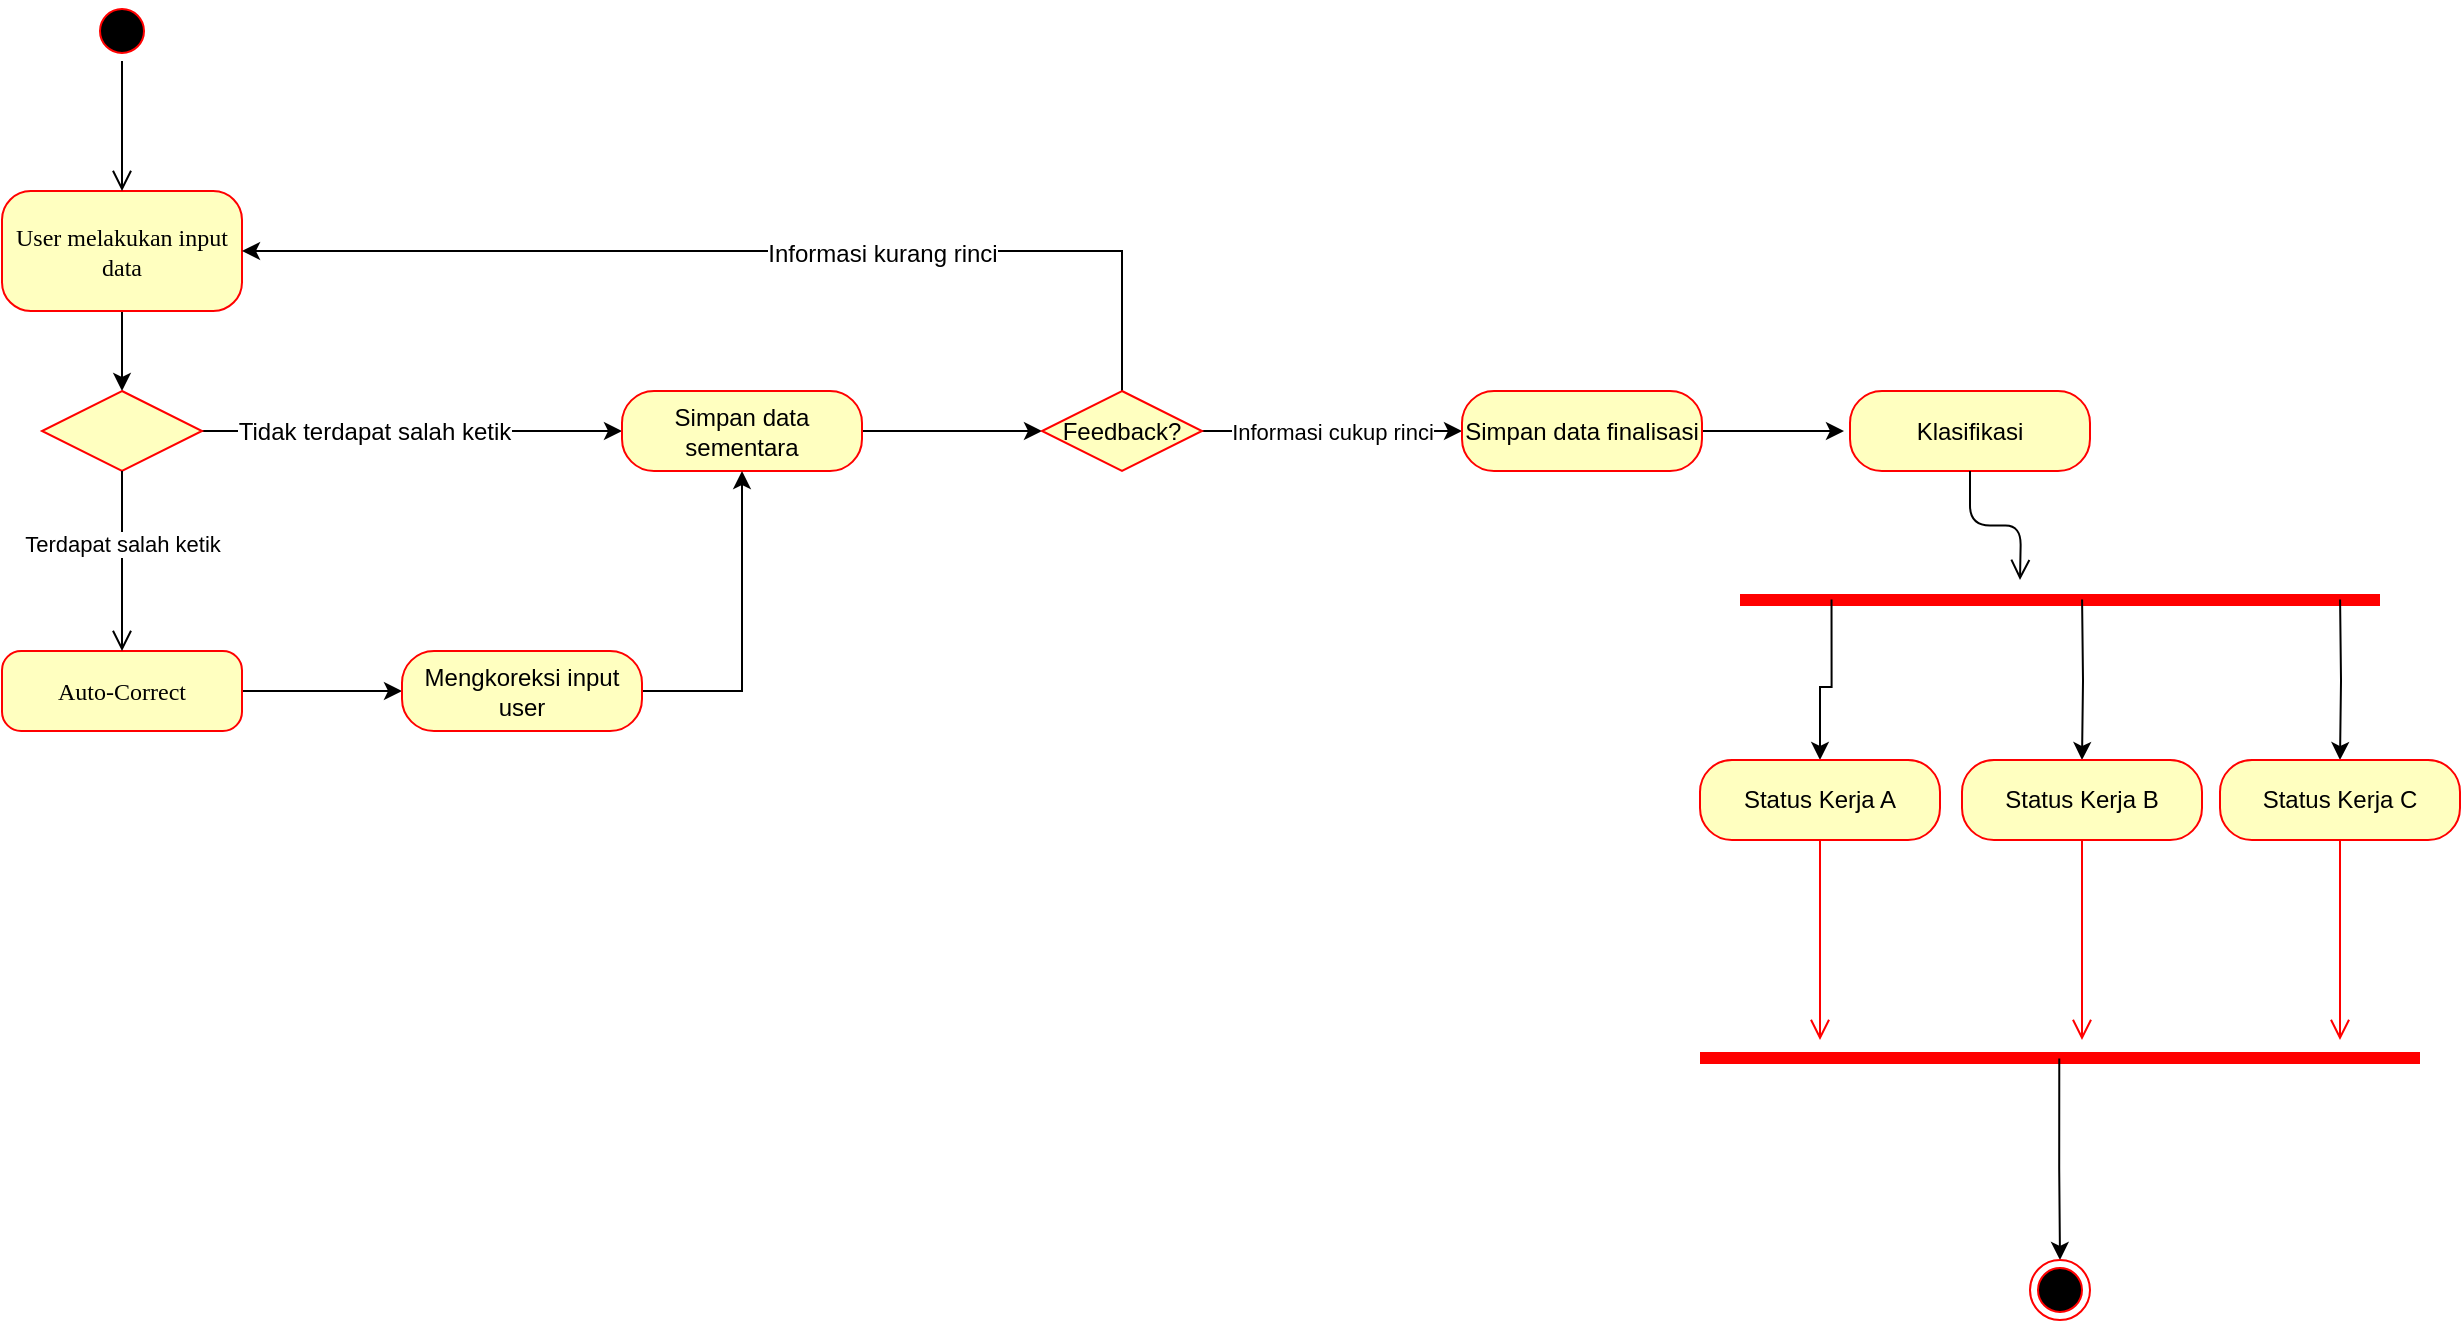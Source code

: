 <mxfile version="12.7.4" type="github">
  <diagram id="Zy8DljmAPZDBCbQPvZ6K" name="Page-1">
    <mxGraphModel dx="1796" dy="964" grid="1" gridSize="10" guides="1" tooltips="1" connect="1" arrows="1" fold="1" page="1" pageScale="1" pageWidth="827" pageHeight="1169" math="0" shadow="0">
      <root>
        <mxCell id="0" />
        <mxCell id="1" parent="0" />
        <mxCell id="rvvtK5ZgNpoRpjgsdpnP-110" value="" style="shape=line;html=1;strokeWidth=6;strokeColor=#ff0000;direction=south;rotation=90;" parent="1" vertex="1">
          <mxGeometry x="1233" y="730" width="14" height="320" as="geometry" />
        </mxCell>
        <mxCell id="rvvtK5ZgNpoRpjgsdpnP-111" value="Klasifikasi" style="rounded=1;whiteSpace=wrap;html=1;arcSize=40;fontColor=#000000;fillColor=#ffffc0;strokeColor=#ff0000;" parent="1" vertex="1">
          <mxGeometry x="1135" y="785.5" width="120" height="40" as="geometry" />
        </mxCell>
        <mxCell id="rvvtK5ZgNpoRpjgsdpnP-112" value="" style="edgeStyle=orthogonalEdgeStyle;html=1;verticalAlign=bottom;endArrow=open;endSize=8;strokeColor=#000000;" parent="1" source="rvvtK5ZgNpoRpjgsdpnP-111" edge="1">
          <mxGeometry relative="1" as="geometry">
            <mxPoint x="1220" y="880" as="targetPoint" />
          </mxGeometry>
        </mxCell>
        <mxCell id="rvvtK5ZgNpoRpjgsdpnP-113" value="" style="shape=line;html=1;strokeWidth=6;strokeColor=#ff0000;" parent="1" vertex="1">
          <mxGeometry x="1060" y="1110" width="360" height="18" as="geometry" />
        </mxCell>
        <mxCell id="rvvtK5ZgNpoRpjgsdpnP-114" style="edgeStyle=orthogonalEdgeStyle;rounded=0;orthogonalLoop=1;jettySize=auto;html=1;exitX=0.499;exitY=0.517;exitDx=0;exitDy=0;entryX=0.5;entryY=0;entryDx=0;entryDy=0;exitPerimeter=0;" parent="1" source="rvvtK5ZgNpoRpjgsdpnP-113" target="rvvtK5ZgNpoRpjgsdpnP-115" edge="1">
          <mxGeometry relative="1" as="geometry" />
        </mxCell>
        <mxCell id="rvvtK5ZgNpoRpjgsdpnP-115" value="" style="ellipse;html=1;shape=endState;fillColor=#000000;strokeColor=#ff0000;" parent="1" vertex="1">
          <mxGeometry x="1225" y="1220" width="30" height="30" as="geometry" />
        </mxCell>
        <mxCell id="rvvtK5ZgNpoRpjgsdpnP-116" style="edgeStyle=orthogonalEdgeStyle;rounded=0;orthogonalLoop=1;jettySize=auto;html=1;exitX=0.857;exitY=0.521;exitDx=0;exitDy=0;entryX=0.5;entryY=0;entryDx=0;entryDy=0;strokeColor=#000000;exitPerimeter=0;" parent="1" source="rvvtK5ZgNpoRpjgsdpnP-110" target="rvvtK5ZgNpoRpjgsdpnP-117" edge="1">
          <mxGeometry relative="1" as="geometry" />
        </mxCell>
        <mxCell id="rvvtK5ZgNpoRpjgsdpnP-117" value="Status Kerja A" style="rounded=1;whiteSpace=wrap;html=1;arcSize=40;fontColor=#000000;fillColor=#ffffc0;strokeColor=#ff0000;" parent="1" vertex="1">
          <mxGeometry x="1060" y="970" width="120" height="40" as="geometry" />
        </mxCell>
        <mxCell id="rvvtK5ZgNpoRpjgsdpnP-118" value="" style="edgeStyle=orthogonalEdgeStyle;html=1;verticalAlign=bottom;endArrow=open;endSize=8;strokeColor=#ff0000;" parent="1" source="rvvtK5ZgNpoRpjgsdpnP-117" edge="1">
          <mxGeometry relative="1" as="geometry">
            <mxPoint x="1120" y="1110" as="targetPoint" />
          </mxGeometry>
        </mxCell>
        <mxCell id="rvvtK5ZgNpoRpjgsdpnP-119" style="edgeStyle=orthogonalEdgeStyle;rounded=0;orthogonalLoop=1;jettySize=auto;html=1;exitX=0.857;exitY=0.521;exitDx=0;exitDy=0;entryX=0.5;entryY=0;entryDx=0;entryDy=0;strokeColor=#000000;exitPerimeter=0;" parent="1" target="rvvtK5ZgNpoRpjgsdpnP-120" edge="1">
          <mxGeometry relative="1" as="geometry">
            <mxPoint x="1251.04" y="889.706" as="sourcePoint" />
          </mxGeometry>
        </mxCell>
        <mxCell id="rvvtK5ZgNpoRpjgsdpnP-120" value="Status Kerja B" style="rounded=1;whiteSpace=wrap;html=1;arcSize=40;fontColor=#000000;fillColor=#ffffc0;strokeColor=#ff0000;" parent="1" vertex="1">
          <mxGeometry x="1191" y="970" width="120" height="40" as="geometry" />
        </mxCell>
        <mxCell id="rvvtK5ZgNpoRpjgsdpnP-121" value="" style="edgeStyle=orthogonalEdgeStyle;html=1;verticalAlign=bottom;endArrow=open;endSize=8;strokeColor=#ff0000;" parent="1" source="rvvtK5ZgNpoRpjgsdpnP-120" edge="1">
          <mxGeometry relative="1" as="geometry">
            <mxPoint x="1251" y="1110" as="targetPoint" />
          </mxGeometry>
        </mxCell>
        <mxCell id="rvvtK5ZgNpoRpjgsdpnP-122" style="edgeStyle=orthogonalEdgeStyle;rounded=0;orthogonalLoop=1;jettySize=auto;html=1;exitX=0.857;exitY=0.521;exitDx=0;exitDy=0;entryX=0.5;entryY=0;entryDx=0;entryDy=0;strokeColor=#000000;exitPerimeter=0;" parent="1" target="rvvtK5ZgNpoRpjgsdpnP-123" edge="1">
          <mxGeometry relative="1" as="geometry">
            <mxPoint x="1380.04" y="889.706" as="sourcePoint" />
          </mxGeometry>
        </mxCell>
        <mxCell id="rvvtK5ZgNpoRpjgsdpnP-123" value="Status Kerja C" style="rounded=1;whiteSpace=wrap;html=1;arcSize=40;fontColor=#000000;fillColor=#ffffc0;strokeColor=#ff0000;" parent="1" vertex="1">
          <mxGeometry x="1320" y="970" width="120" height="40" as="geometry" />
        </mxCell>
        <mxCell id="rvvtK5ZgNpoRpjgsdpnP-124" value="" style="edgeStyle=orthogonalEdgeStyle;html=1;verticalAlign=bottom;endArrow=open;endSize=8;strokeColor=#ff0000;" parent="1" source="rvvtK5ZgNpoRpjgsdpnP-123" edge="1">
          <mxGeometry relative="1" as="geometry">
            <mxPoint x="1380" y="1110" as="targetPoint" />
          </mxGeometry>
        </mxCell>
        <mxCell id="H2UR8DmUVNf9pNAz3TWo-1" style="edgeStyle=orthogonalEdgeStyle;rounded=0;orthogonalLoop=1;jettySize=auto;html=1;exitX=0.5;exitY=1;exitDx=0;exitDy=0;entryX=0.5;entryY=0;entryDx=0;entryDy=0;" edge="1" parent="1" source="H2UR8DmUVNf9pNAz3TWo-2" target="H2UR8DmUVNf9pNAz3TWo-9">
          <mxGeometry relative="1" as="geometry" />
        </mxCell>
        <mxCell id="H2UR8DmUVNf9pNAz3TWo-2" value="User melakukan input data" style="rounded=1;whiteSpace=wrap;html=1;arcSize=24;fillColor=#ffffc0;strokeColor=#ff0000;shadow=0;comic=0;labelBackgroundColor=none;fontFamily=Verdana;fontSize=12;fontColor=#000000;align=center;" vertex="1" parent="1">
          <mxGeometry x="211" y="685.5" width="120" height="60" as="geometry" />
        </mxCell>
        <mxCell id="H2UR8DmUVNf9pNAz3TWo-3" style="edgeStyle=elbowEdgeStyle;html=1;labelBackgroundColor=none;endArrow=open;endSize=8;strokeColor=#000000;fontFamily=Verdana;fontSize=12;align=left;" edge="1" parent="1" source="H2UR8DmUVNf9pNAz3TWo-4" target="H2UR8DmUVNf9pNAz3TWo-2">
          <mxGeometry relative="1" as="geometry" />
        </mxCell>
        <mxCell id="H2UR8DmUVNf9pNAz3TWo-4" value="" style="ellipse;html=1;shape=startState;fillColor=#000000;strokeColor=#ff0000;rounded=1;shadow=0;comic=0;labelBackgroundColor=none;fontFamily=Verdana;fontSize=12;fontColor=#000000;align=center;direction=south;" vertex="1" parent="1">
          <mxGeometry x="256" y="590.5" width="30" height="30" as="geometry" />
        </mxCell>
        <mxCell id="H2UR8DmUVNf9pNAz3TWo-5" style="edgeStyle=orthogonalEdgeStyle;rounded=0;orthogonalLoop=1;jettySize=auto;html=1;exitX=1;exitY=0.5;exitDx=0;exitDy=0;entryX=0;entryY=0.5;entryDx=0;entryDy=0;" edge="1" parent="1" source="H2UR8DmUVNf9pNAz3TWo-6" target="H2UR8DmUVNf9pNAz3TWo-21">
          <mxGeometry relative="1" as="geometry" />
        </mxCell>
        <mxCell id="H2UR8DmUVNf9pNAz3TWo-6" value="Auto-Correct" style="rounded=1;whiteSpace=wrap;html=1;arcSize=24;fillColor=#ffffc0;strokeColor=#ff0000;shadow=0;comic=0;labelBackgroundColor=none;fontFamily=Verdana;fontSize=12;fontColor=#000000;align=center;" vertex="1" parent="1">
          <mxGeometry x="211" y="915.5" width="120" height="40" as="geometry" />
        </mxCell>
        <mxCell id="H2UR8DmUVNf9pNAz3TWo-7" value="t" style="edgeStyle=orthogonalEdgeStyle;rounded=0;orthogonalLoop=1;jettySize=auto;html=1;exitX=1;exitY=0.5;exitDx=0;exitDy=0;strokeColor=#000000;" edge="1" parent="1" source="H2UR8DmUVNf9pNAz3TWo-9" target="H2UR8DmUVNf9pNAz3TWo-12">
          <mxGeometry relative="1" as="geometry" />
        </mxCell>
        <mxCell id="H2UR8DmUVNf9pNAz3TWo-8" value="Tidak terdapat salah ketik" style="text;html=1;align=center;verticalAlign=middle;resizable=0;points=[];labelBackgroundColor=#ffffff;spacing=2;spacingRight=0;spacingLeft=37;" vertex="1" connectable="0" parent="H2UR8DmUVNf9pNAz3TWo-7">
          <mxGeometry x="-0.362" relative="1" as="geometry">
            <mxPoint as="offset" />
          </mxGeometry>
        </mxCell>
        <mxCell id="H2UR8DmUVNf9pNAz3TWo-9" value="" style="rhombus;whiteSpace=wrap;html=1;fillColor=#ffffc0;strokeColor=#ff0000;" vertex="1" parent="1">
          <mxGeometry x="231" y="785.5" width="80" height="40" as="geometry" />
        </mxCell>
        <mxCell id="H2UR8DmUVNf9pNAz3TWo-10" value="Terdapat salah ketik" style="edgeStyle=orthogonalEdgeStyle;html=1;align=center;verticalAlign=top;endArrow=open;endSize=8;strokeColor=#000000;entryX=0.5;entryY=0;entryDx=0;entryDy=0;spacing=25;" edge="1" parent="1" source="H2UR8DmUVNf9pNAz3TWo-9" target="H2UR8DmUVNf9pNAz3TWo-6">
          <mxGeometry x="-1" relative="1" as="geometry">
            <mxPoint x="271" y="905.5" as="targetPoint" />
          </mxGeometry>
        </mxCell>
        <mxCell id="H2UR8DmUVNf9pNAz3TWo-11" style="edgeStyle=orthogonalEdgeStyle;rounded=0;orthogonalLoop=1;jettySize=auto;html=1;exitX=1;exitY=0.5;exitDx=0;exitDy=0;endArrow=classic;endFill=1;strokeColor=#000000;" edge="1" parent="1" source="H2UR8DmUVNf9pNAz3TWo-12">
          <mxGeometry relative="1" as="geometry">
            <mxPoint x="731.0" y="805.5" as="targetPoint" />
          </mxGeometry>
        </mxCell>
        <mxCell id="H2UR8DmUVNf9pNAz3TWo-12" value="Simpan data sementara" style="rounded=1;whiteSpace=wrap;html=1;arcSize=40;fontColor=#000000;fillColor=#ffffc0;strokeColor=#ff0000;" vertex="1" parent="1">
          <mxGeometry x="521" y="785.5" width="120" height="40" as="geometry" />
        </mxCell>
        <mxCell id="H2UR8DmUVNf9pNAz3TWo-13" style="edgeStyle=orthogonalEdgeStyle;rounded=0;orthogonalLoop=1;jettySize=auto;html=1;exitX=0.5;exitY=0;exitDx=0;exitDy=0;entryX=1;entryY=0.5;entryDx=0;entryDy=0;" edge="1" parent="1" source="H2UR8DmUVNf9pNAz3TWo-16" target="H2UR8DmUVNf9pNAz3TWo-2">
          <mxGeometry relative="1" as="geometry" />
        </mxCell>
        <mxCell id="H2UR8DmUVNf9pNAz3TWo-14" value="Informasi kurang rinci" style="text;html=1;align=center;verticalAlign=middle;resizable=0;points=[];labelBackgroundColor=#ffffff;" vertex="1" connectable="0" parent="H2UR8DmUVNf9pNAz3TWo-13">
          <mxGeometry x="-0.253" y="1" relative="1" as="geometry">
            <mxPoint as="offset" />
          </mxGeometry>
        </mxCell>
        <mxCell id="H2UR8DmUVNf9pNAz3TWo-15" value="Informasi cukup rinci" style="edgeStyle=orthogonalEdgeStyle;rounded=0;orthogonalLoop=1;jettySize=auto;html=1;exitX=1;exitY=0.5;exitDx=0;exitDy=0;" edge="1" parent="1" source="H2UR8DmUVNf9pNAz3TWo-16" target="H2UR8DmUVNf9pNAz3TWo-18">
          <mxGeometry relative="1" as="geometry">
            <mxPoint x="901" y="805.5" as="targetPoint" />
          </mxGeometry>
        </mxCell>
        <mxCell id="H2UR8DmUVNf9pNAz3TWo-16" value="Feedback?" style="rhombus;whiteSpace=wrap;html=1;fillColor=#ffffc0;strokeColor=#ff0000;" vertex="1" parent="1">
          <mxGeometry x="731" y="785.5" width="80" height="40" as="geometry" />
        </mxCell>
        <mxCell id="H2UR8DmUVNf9pNAz3TWo-17" style="edgeStyle=orthogonalEdgeStyle;rounded=0;orthogonalLoop=1;jettySize=auto;html=1;exitX=1;exitY=0.5;exitDx=0;exitDy=0;" edge="1" parent="1" source="H2UR8DmUVNf9pNAz3TWo-18">
          <mxGeometry relative="1" as="geometry">
            <mxPoint x="1132.0" y="805.5" as="targetPoint" />
          </mxGeometry>
        </mxCell>
        <mxCell id="H2UR8DmUVNf9pNAz3TWo-18" value="Simpan data finalisasi" style="rounded=1;whiteSpace=wrap;html=1;arcSize=40;fontColor=#000000;fillColor=#ffffc0;strokeColor=#ff0000;" vertex="1" parent="1">
          <mxGeometry x="941" y="785.5" width="120" height="40" as="geometry" />
        </mxCell>
        <mxCell id="H2UR8DmUVNf9pNAz3TWo-20" style="edgeStyle=orthogonalEdgeStyle;rounded=0;orthogonalLoop=1;jettySize=auto;html=1;exitX=1;exitY=0.5;exitDx=0;exitDy=0;entryX=0.5;entryY=1;entryDx=0;entryDy=0;endArrow=classic;endFill=1;" edge="1" parent="1" source="H2UR8DmUVNf9pNAz3TWo-21" target="H2UR8DmUVNf9pNAz3TWo-12">
          <mxGeometry relative="1" as="geometry" />
        </mxCell>
        <mxCell id="H2UR8DmUVNf9pNAz3TWo-21" value="Mengkoreksi input user" style="rounded=1;whiteSpace=wrap;html=1;arcSize=40;fontColor=#000000;fillColor=#ffffc0;strokeColor=#ff0000;" vertex="1" parent="1">
          <mxGeometry x="411" y="915.5" width="120" height="40" as="geometry" />
        </mxCell>
      </root>
    </mxGraphModel>
  </diagram>
</mxfile>
